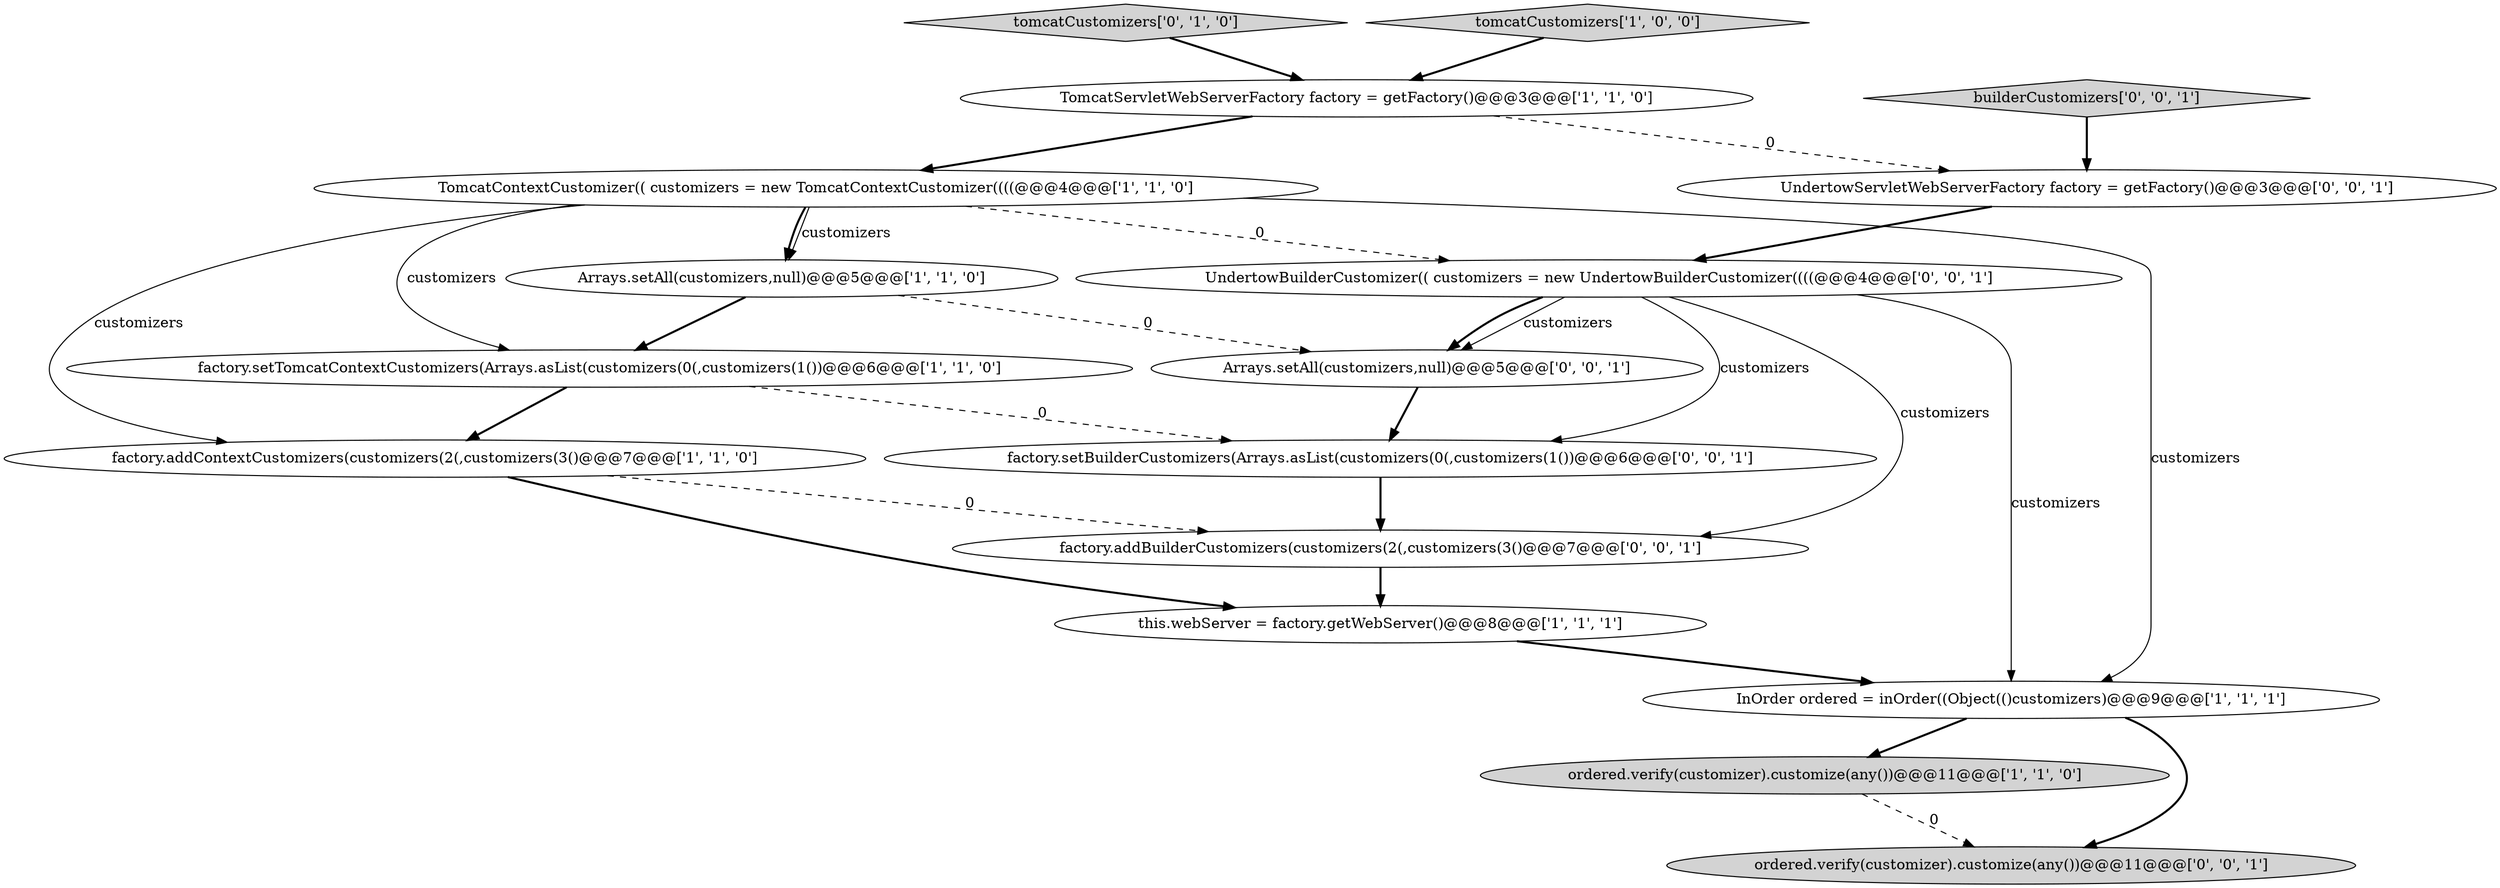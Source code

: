 digraph {
14 [style = filled, label = "UndertowServletWebServerFactory factory = getFactory()@@@3@@@['0', '0', '1']", fillcolor = white, shape = ellipse image = "AAA0AAABBB3BBB"];
12 [style = filled, label = "factory.addBuilderCustomizers(customizers(2(,customizers(3()@@@7@@@['0', '0', '1']", fillcolor = white, shape = ellipse image = "AAA0AAABBB3BBB"];
11 [style = filled, label = "Arrays.setAll(customizers,null)@@@5@@@['0', '0', '1']", fillcolor = white, shape = ellipse image = "AAA0AAABBB3BBB"];
1 [style = filled, label = "ordered.verify(customizer).customize(any())@@@11@@@['1', '1', '0']", fillcolor = lightgray, shape = ellipse image = "AAA0AAABBB1BBB"];
3 [style = filled, label = "Arrays.setAll(customizers,null)@@@5@@@['1', '1', '0']", fillcolor = white, shape = ellipse image = "AAA0AAABBB1BBB"];
2 [style = filled, label = "this.webServer = factory.getWebServer()@@@8@@@['1', '1', '1']", fillcolor = white, shape = ellipse image = "AAA0AAABBB1BBB"];
10 [style = filled, label = "builderCustomizers['0', '0', '1']", fillcolor = lightgray, shape = diamond image = "AAA0AAABBB3BBB"];
7 [style = filled, label = "TomcatContextCustomizer(( customizers = new TomcatContextCustomizer((((@@@4@@@['1', '1', '0']", fillcolor = white, shape = ellipse image = "AAA0AAABBB1BBB"];
15 [style = filled, label = "ordered.verify(customizer).customize(any())@@@11@@@['0', '0', '1']", fillcolor = lightgray, shape = ellipse image = "AAA0AAABBB3BBB"];
6 [style = filled, label = "factory.addContextCustomizers(customizers(2(,customizers(3()@@@7@@@['1', '1', '0']", fillcolor = white, shape = ellipse image = "AAA0AAABBB1BBB"];
9 [style = filled, label = "tomcatCustomizers['0', '1', '0']", fillcolor = lightgray, shape = diamond image = "AAA0AAABBB2BBB"];
8 [style = filled, label = "InOrder ordered = inOrder((Object(()customizers)@@@9@@@['1', '1', '1']", fillcolor = white, shape = ellipse image = "AAA0AAABBB1BBB"];
0 [style = filled, label = "TomcatServletWebServerFactory factory = getFactory()@@@3@@@['1', '1', '0']", fillcolor = white, shape = ellipse image = "AAA0AAABBB1BBB"];
13 [style = filled, label = "factory.setBuilderCustomizers(Arrays.asList(customizers(0(,customizers(1())@@@6@@@['0', '0', '1']", fillcolor = white, shape = ellipse image = "AAA0AAABBB3BBB"];
4 [style = filled, label = "tomcatCustomizers['1', '0', '0']", fillcolor = lightgray, shape = diamond image = "AAA0AAABBB1BBB"];
5 [style = filled, label = "factory.setTomcatContextCustomizers(Arrays.asList(customizers(0(,customizers(1())@@@6@@@['1', '1', '0']", fillcolor = white, shape = ellipse image = "AAA0AAABBB1BBB"];
16 [style = filled, label = "UndertowBuilderCustomizer(( customizers = new UndertowBuilderCustomizer((((@@@4@@@['0', '0', '1']", fillcolor = white, shape = ellipse image = "AAA0AAABBB3BBB"];
5->13 [style = dashed, label="0"];
14->16 [style = bold, label=""];
7->3 [style = solid, label="customizers"];
16->11 [style = solid, label="customizers"];
16->8 [style = solid, label="customizers"];
16->11 [style = bold, label=""];
8->15 [style = bold, label=""];
9->0 [style = bold, label=""];
10->14 [style = bold, label=""];
7->16 [style = dashed, label="0"];
1->15 [style = dashed, label="0"];
7->6 [style = solid, label="customizers"];
7->3 [style = bold, label=""];
4->0 [style = bold, label=""];
7->5 [style = solid, label="customizers"];
0->7 [style = bold, label=""];
6->2 [style = bold, label=""];
6->12 [style = dashed, label="0"];
16->12 [style = solid, label="customizers"];
8->1 [style = bold, label=""];
16->13 [style = solid, label="customizers"];
0->14 [style = dashed, label="0"];
12->2 [style = bold, label=""];
3->5 [style = bold, label=""];
7->8 [style = solid, label="customizers"];
13->12 [style = bold, label=""];
5->6 [style = bold, label=""];
11->13 [style = bold, label=""];
3->11 [style = dashed, label="0"];
2->8 [style = bold, label=""];
}
